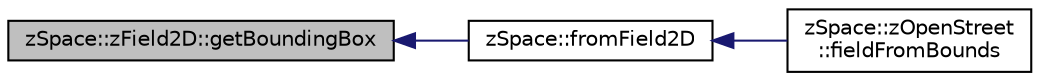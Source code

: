 digraph "zSpace::zField2D::getBoundingBox"
{
  edge [fontname="Helvetica",fontsize="10",labelfontname="Helvetica",labelfontsize="10"];
  node [fontname="Helvetica",fontsize="10",shape=record];
  rankdir="LR";
  Node9 [label="zSpace::zField2D::getBoundingBox",height=0.2,width=0.4,color="black", fillcolor="grey75", style="filled", fontcolor="black"];
  Node9 -> Node10 [dir="back",color="midnightblue",fontsize="10",style="solid",fontname="Helvetica"];
  Node10 [label="zSpace::fromField2D",height=0.2,width=0.4,color="black", fillcolor="white", style="filled",URL="$group__z_field2_d_utilities.html#ga963ebae1f0956162a52d4d78639a5802",tooltip="This method creates a mesh from the input scalar field. "];
  Node10 -> Node11 [dir="back",color="midnightblue",fontsize="10",style="solid",fontname="Helvetica"];
  Node11 [label="zSpace::zOpenStreet\l::fieldFromBounds",height=0.2,width=0.4,color="black", fillcolor="white", style="filled",URL="$classz_space_1_1z_open_street.html#afbc7adca0c9d2ee4635de29baba0b5b5",tooltip="This method computes the scalar field from the bounds and input resolution. It also computes the fiel..."];
}
